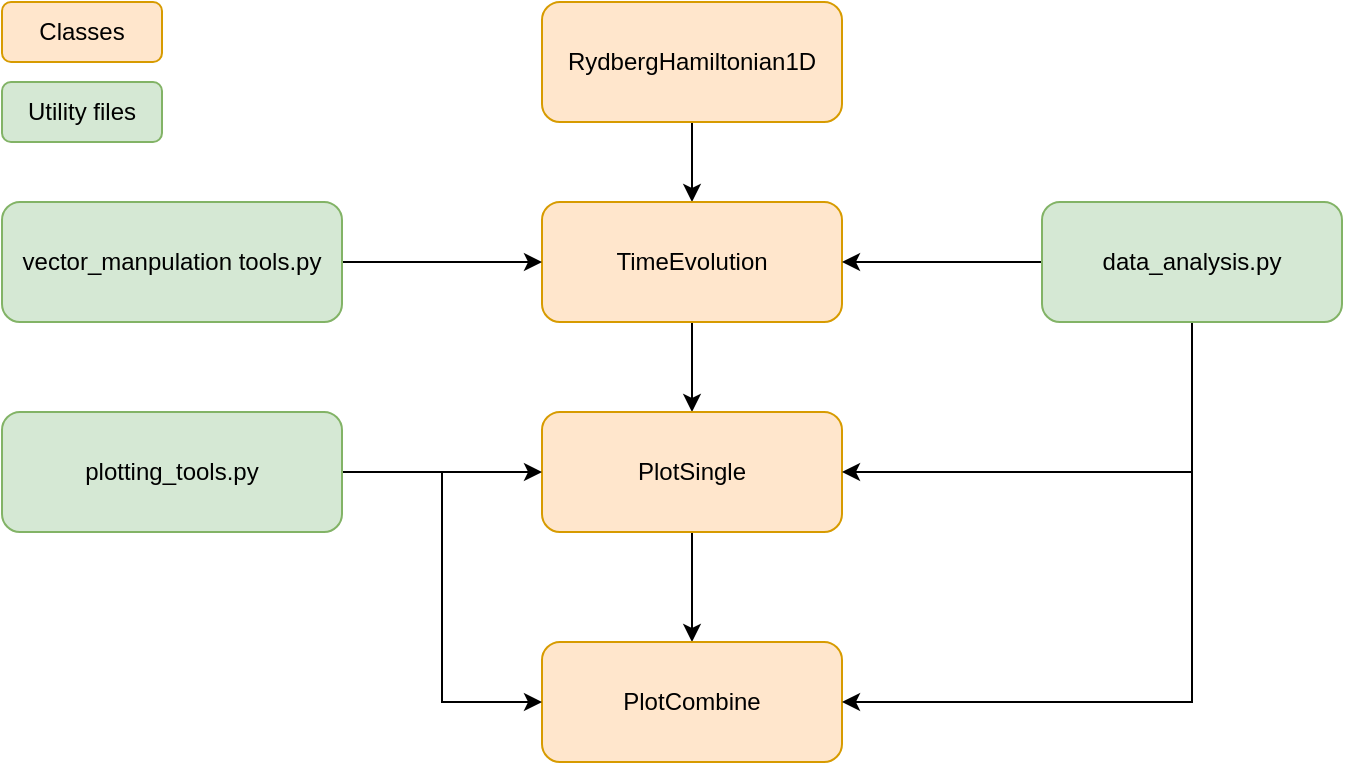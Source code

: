 <mxfile version="21.6.8" type="device">
  <diagram name="Page-1" id="kMNuH2SDiBHhL43RTVng">
    <mxGraphModel dx="1207" dy="822" grid="1" gridSize="10" guides="1" tooltips="1" connect="1" arrows="1" fold="1" page="1" pageScale="1" pageWidth="827" pageHeight="1169" math="0" shadow="0">
      <root>
        <mxCell id="0" />
        <mxCell id="1" parent="0" />
        <mxCell id="CugBPDlVAABmFshc1pda-14" style="edgeStyle=orthogonalEdgeStyle;rounded=0;orthogonalLoop=1;jettySize=auto;html=1;exitX=0.5;exitY=1;exitDx=0;exitDy=0;entryX=0.5;entryY=0;entryDx=0;entryDy=0;" edge="1" parent="1" source="CugBPDlVAABmFshc1pda-1" target="CugBPDlVAABmFshc1pda-6">
          <mxGeometry relative="1" as="geometry" />
        </mxCell>
        <mxCell id="CugBPDlVAABmFshc1pda-1" value="RydbergHamiltonian1D" style="rounded=1;whiteSpace=wrap;html=1;fillColor=#ffe6cc;strokeColor=#d79b00;" vertex="1" parent="1">
          <mxGeometry x="320" y="320" width="150" height="60" as="geometry" />
        </mxCell>
        <mxCell id="CugBPDlVAABmFshc1pda-11" style="edgeStyle=orthogonalEdgeStyle;rounded=0;orthogonalLoop=1;jettySize=auto;html=1;exitX=1;exitY=0.5;exitDx=0;exitDy=0;" edge="1" parent="1" source="CugBPDlVAABmFshc1pda-6">
          <mxGeometry relative="1" as="geometry">
            <mxPoint x="470" y="450" as="targetPoint" />
          </mxGeometry>
        </mxCell>
        <mxCell id="CugBPDlVAABmFshc1pda-15" style="edgeStyle=orthogonalEdgeStyle;rounded=0;orthogonalLoop=1;jettySize=auto;html=1;exitX=0.5;exitY=1;exitDx=0;exitDy=0;" edge="1" parent="1" source="CugBPDlVAABmFshc1pda-6" target="CugBPDlVAABmFshc1pda-7">
          <mxGeometry relative="1" as="geometry" />
        </mxCell>
        <mxCell id="CugBPDlVAABmFshc1pda-6" value="TimeEvolution" style="rounded=1;whiteSpace=wrap;html=1;fillColor=#ffe6cc;strokeColor=#d79b00;" vertex="1" parent="1">
          <mxGeometry x="320" y="420" width="150" height="60" as="geometry" />
        </mxCell>
        <mxCell id="CugBPDlVAABmFshc1pda-16" style="edgeStyle=orthogonalEdgeStyle;rounded=0;orthogonalLoop=1;jettySize=auto;html=1;exitX=0.5;exitY=1;exitDx=0;exitDy=0;entryX=0.5;entryY=0;entryDx=0;entryDy=0;" edge="1" parent="1" source="CugBPDlVAABmFshc1pda-7" target="CugBPDlVAABmFshc1pda-8">
          <mxGeometry relative="1" as="geometry" />
        </mxCell>
        <mxCell id="CugBPDlVAABmFshc1pda-7" value="PlotSingle" style="rounded=1;whiteSpace=wrap;html=1;fillColor=#ffe6cc;strokeColor=#d79b00;" vertex="1" parent="1">
          <mxGeometry x="320" y="525" width="150" height="60" as="geometry" />
        </mxCell>
        <mxCell id="CugBPDlVAABmFshc1pda-8" value="PlotCombine" style="rounded=1;whiteSpace=wrap;html=1;fillColor=#ffe6cc;strokeColor=#d79b00;" vertex="1" parent="1">
          <mxGeometry x="320" y="640" width="150" height="60" as="geometry" />
        </mxCell>
        <mxCell id="CugBPDlVAABmFshc1pda-12" style="edgeStyle=orthogonalEdgeStyle;rounded=0;orthogonalLoop=1;jettySize=auto;html=1;exitX=0.5;exitY=1;exitDx=0;exitDy=0;entryX=1;entryY=0.5;entryDx=0;entryDy=0;" edge="1" parent="1" source="CugBPDlVAABmFshc1pda-9" target="CugBPDlVAABmFshc1pda-7">
          <mxGeometry relative="1" as="geometry" />
        </mxCell>
        <mxCell id="CugBPDlVAABmFshc1pda-13" style="edgeStyle=orthogonalEdgeStyle;rounded=0;orthogonalLoop=1;jettySize=auto;html=1;entryX=1;entryY=0.5;entryDx=0;entryDy=0;" edge="1" parent="1" source="CugBPDlVAABmFshc1pda-9" target="CugBPDlVAABmFshc1pda-8">
          <mxGeometry relative="1" as="geometry">
            <Array as="points">
              <mxPoint x="645" y="670" />
            </Array>
          </mxGeometry>
        </mxCell>
        <mxCell id="CugBPDlVAABmFshc1pda-22" style="edgeStyle=orthogonalEdgeStyle;rounded=0;orthogonalLoop=1;jettySize=auto;html=1;exitX=0;exitY=0.5;exitDx=0;exitDy=0;" edge="1" parent="1" source="CugBPDlVAABmFshc1pda-9" target="CugBPDlVAABmFshc1pda-6">
          <mxGeometry relative="1" as="geometry" />
        </mxCell>
        <mxCell id="CugBPDlVAABmFshc1pda-9" value="data_analysis.py" style="rounded=1;whiteSpace=wrap;html=1;strokeColor=#82b366;fillColor=#d5e8d4;" vertex="1" parent="1">
          <mxGeometry x="570" y="420" width="150" height="60" as="geometry" />
        </mxCell>
        <mxCell id="CugBPDlVAABmFshc1pda-17" style="edgeStyle=orthogonalEdgeStyle;rounded=0;orthogonalLoop=1;jettySize=auto;html=1;entryX=0;entryY=0.5;entryDx=0;entryDy=0;" edge="1" parent="1" source="CugBPDlVAABmFshc1pda-10" target="CugBPDlVAABmFshc1pda-6">
          <mxGeometry relative="1" as="geometry" />
        </mxCell>
        <mxCell id="CugBPDlVAABmFshc1pda-10" value="vector_manpulation tools.py" style="rounded=1;whiteSpace=wrap;html=1;fillColor=#d5e8d4;strokeColor=#82b366;" vertex="1" parent="1">
          <mxGeometry x="50" y="420" width="170" height="60" as="geometry" />
        </mxCell>
        <mxCell id="CugBPDlVAABmFshc1pda-19" style="edgeStyle=orthogonalEdgeStyle;rounded=0;orthogonalLoop=1;jettySize=auto;html=1;" edge="1" parent="1" source="CugBPDlVAABmFshc1pda-18" target="CugBPDlVAABmFshc1pda-7">
          <mxGeometry relative="1" as="geometry" />
        </mxCell>
        <mxCell id="CugBPDlVAABmFshc1pda-20" style="edgeStyle=orthogonalEdgeStyle;rounded=0;orthogonalLoop=1;jettySize=auto;html=1;exitX=1;exitY=0.5;exitDx=0;exitDy=0;entryX=0;entryY=0.5;entryDx=0;entryDy=0;" edge="1" parent="1" source="CugBPDlVAABmFshc1pda-18" target="CugBPDlVAABmFshc1pda-8">
          <mxGeometry relative="1" as="geometry" />
        </mxCell>
        <mxCell id="CugBPDlVAABmFshc1pda-18" value="plotting_tools.py" style="rounded=1;whiteSpace=wrap;html=1;fillColor=#d5e8d4;strokeColor=#82b366;" vertex="1" parent="1">
          <mxGeometry x="50" y="525" width="170" height="60" as="geometry" />
        </mxCell>
        <mxCell id="CugBPDlVAABmFshc1pda-24" value="Classes" style="rounded=1;whiteSpace=wrap;html=1;fillColor=#ffe6cc;strokeColor=#d79b00;" vertex="1" parent="1">
          <mxGeometry x="50" y="320" width="80" height="30" as="geometry" />
        </mxCell>
        <mxCell id="CugBPDlVAABmFshc1pda-25" style="edgeStyle=orthogonalEdgeStyle;rounded=0;orthogonalLoop=1;jettySize=auto;html=1;exitX=0.5;exitY=1;exitDx=0;exitDy=0;" edge="1" parent="1" source="CugBPDlVAABmFshc1pda-24" target="CugBPDlVAABmFshc1pda-24">
          <mxGeometry relative="1" as="geometry" />
        </mxCell>
        <mxCell id="CugBPDlVAABmFshc1pda-26" value="Utility files" style="rounded=1;whiteSpace=wrap;html=1;fillColor=#d5e8d4;strokeColor=#82b366;" vertex="1" parent="1">
          <mxGeometry x="50" y="360" width="80" height="30" as="geometry" />
        </mxCell>
      </root>
    </mxGraphModel>
  </diagram>
</mxfile>
